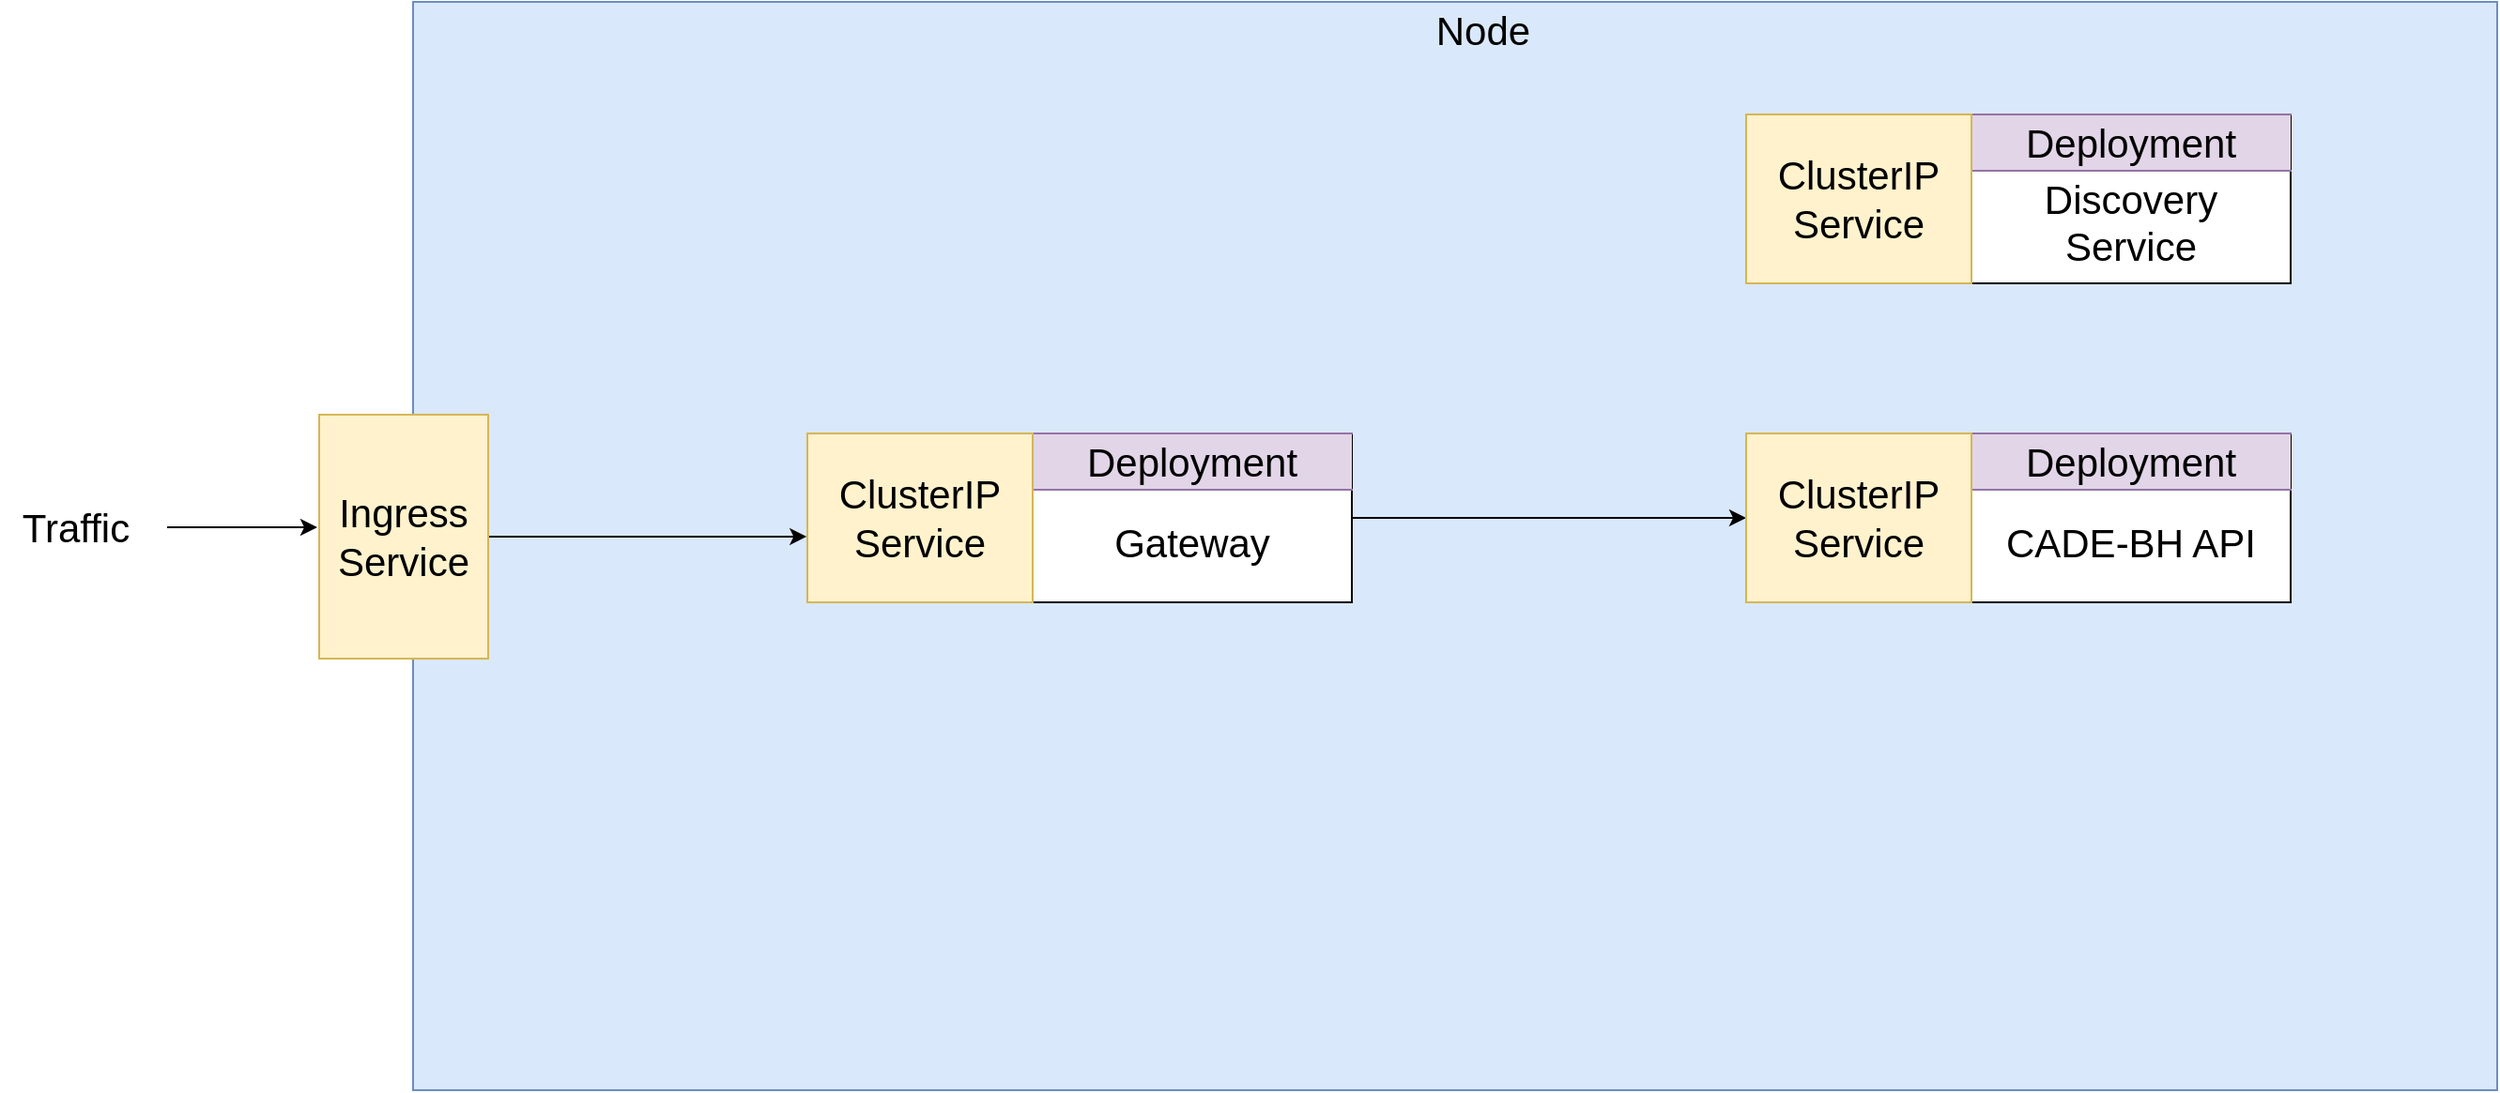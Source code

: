 <mxfile version="20.8.5" type="github">
  <diagram id="beI70VqmgYFiX3Y--h8N" name="Page-1">
    <mxGraphModel dx="1400" dy="1832" grid="1" gridSize="10" guides="1" tooltips="1" connect="1" arrows="1" fold="1" page="1" pageScale="1" pageWidth="850" pageHeight="1100" math="0" shadow="0">
      <root>
        <mxCell id="0" />
        <mxCell id="1" parent="0" />
        <mxCell id="KpHtsdNiOhYFoA-XpZPj-2" value="" style="rounded=0;whiteSpace=wrap;html=1;fillColor=#dae8fc;strokeColor=#6c8ebf;" vertex="1" parent="1">
          <mxGeometry x="330" y="-40" width="1110" height="580" as="geometry" />
        </mxCell>
        <mxCell id="KpHtsdNiOhYFoA-XpZPj-15" style="edgeStyle=orthogonalEdgeStyle;rounded=0;orthogonalLoop=1;jettySize=auto;html=1;exitX=1;exitY=0.5;exitDx=0;exitDy=0;entryX=0;entryY=0.5;entryDx=0;entryDy=0;fontSize=21;" edge="1" parent="1" source="KpHtsdNiOhYFoA-XpZPj-7" target="KpHtsdNiOhYFoA-XpZPj-14">
          <mxGeometry relative="1" as="geometry" />
        </mxCell>
        <mxCell id="KpHtsdNiOhYFoA-XpZPj-7" value="&lt;br&gt;Gateway" style="rounded=0;whiteSpace=wrap;html=1;fontSize=21;" vertex="1" parent="1">
          <mxGeometry x="660" y="190" width="170" height="90" as="geometry" />
        </mxCell>
        <mxCell id="KpHtsdNiOhYFoA-XpZPj-3" value="Node" style="text;html=1;strokeColor=none;fillColor=none;align=center;verticalAlign=middle;whiteSpace=wrap;rounded=0;fontSize=21;" vertex="1" parent="1">
          <mxGeometry x="870" y="-40" width="60" height="30" as="geometry" />
        </mxCell>
        <mxCell id="KpHtsdNiOhYFoA-XpZPj-11" style="edgeStyle=orthogonalEdgeStyle;rounded=0;orthogonalLoop=1;jettySize=auto;html=1;exitX=1;exitY=0.5;exitDx=0;exitDy=0;entryX=-0.003;entryY=0.611;entryDx=0;entryDy=0;entryPerimeter=0;fontSize=21;" edge="1" parent="1" source="KpHtsdNiOhYFoA-XpZPj-4" target="KpHtsdNiOhYFoA-XpZPj-9">
          <mxGeometry relative="1" as="geometry" />
        </mxCell>
        <mxCell id="KpHtsdNiOhYFoA-XpZPj-4" value="Ingress Service" style="rounded=0;whiteSpace=wrap;html=1;fontSize=21;fillColor=#fff2cc;strokeColor=#d6b656;" vertex="1" parent="1">
          <mxGeometry x="280" y="180" width="90" height="130" as="geometry" />
        </mxCell>
        <mxCell id="KpHtsdNiOhYFoA-XpZPj-6" value="Deployment" style="shape=partialRectangle;whiteSpace=wrap;html=1;left=0;right=0;fillColor=#e1d5e7;fontSize=21;strokeColor=#9673a6;" vertex="1" parent="1">
          <mxGeometry x="660" y="190" width="170" height="30" as="geometry" />
        </mxCell>
        <mxCell id="KpHtsdNiOhYFoA-XpZPj-9" value="ClusterIP Service" style="rounded=0;whiteSpace=wrap;html=1;fontSize=21;fillColor=#fff2cc;strokeColor=#d6b656;" vertex="1" parent="1">
          <mxGeometry x="540" y="190" width="120" height="90" as="geometry" />
        </mxCell>
        <mxCell id="KpHtsdNiOhYFoA-XpZPj-12" value="&lt;br&gt;CADE-BH API" style="rounded=0;whiteSpace=wrap;html=1;fontSize=21;" vertex="1" parent="1">
          <mxGeometry x="1160" y="190" width="170" height="90" as="geometry" />
        </mxCell>
        <mxCell id="KpHtsdNiOhYFoA-XpZPj-13" value="Deployment" style="shape=partialRectangle;whiteSpace=wrap;html=1;left=0;right=0;fillColor=#e1d5e7;fontSize=21;strokeColor=#9673a6;" vertex="1" parent="1">
          <mxGeometry x="1160" y="190" width="170" height="30" as="geometry" />
        </mxCell>
        <mxCell id="KpHtsdNiOhYFoA-XpZPj-14" value="ClusterIP Service" style="rounded=0;whiteSpace=wrap;html=1;fontSize=21;fillColor=#fff2cc;strokeColor=#d6b656;" vertex="1" parent="1">
          <mxGeometry x="1040" y="190" width="120" height="90" as="geometry" />
        </mxCell>
        <mxCell id="KpHtsdNiOhYFoA-XpZPj-16" value="" style="endArrow=classic;html=1;rounded=0;fontSize=21;" edge="1" parent="1">
          <mxGeometry width="50" height="50" relative="1" as="geometry">
            <mxPoint x="199" y="240" as="sourcePoint" />
            <mxPoint x="279" y="240" as="targetPoint" />
          </mxGeometry>
        </mxCell>
        <mxCell id="KpHtsdNiOhYFoA-XpZPj-17" value="Traffic" style="text;html=1;align=center;verticalAlign=middle;resizable=0;points=[];autosize=1;strokeColor=none;fillColor=none;fontSize=21;" vertex="1" parent="1">
          <mxGeometry x="110" y="220" width="80" height="40" as="geometry" />
        </mxCell>
        <mxCell id="KpHtsdNiOhYFoA-XpZPj-18" value="&lt;br&gt;Discovery Service" style="rounded=0;whiteSpace=wrap;html=1;fontSize=21;" vertex="1" parent="1">
          <mxGeometry x="1160" y="20" width="170" height="90" as="geometry" />
        </mxCell>
        <mxCell id="KpHtsdNiOhYFoA-XpZPj-19" value="Deployment" style="shape=partialRectangle;whiteSpace=wrap;html=1;left=0;right=0;fillColor=#e1d5e7;fontSize=21;strokeColor=#9673a6;" vertex="1" parent="1">
          <mxGeometry x="1160" y="20" width="170" height="30" as="geometry" />
        </mxCell>
        <mxCell id="KpHtsdNiOhYFoA-XpZPj-22" value="ClusterIP Service" style="rounded=0;whiteSpace=wrap;html=1;fontSize=21;fillColor=#fff2cc;strokeColor=#d6b656;" vertex="1" parent="1">
          <mxGeometry x="1040" y="20" width="120" height="90" as="geometry" />
        </mxCell>
      </root>
    </mxGraphModel>
  </diagram>
</mxfile>
